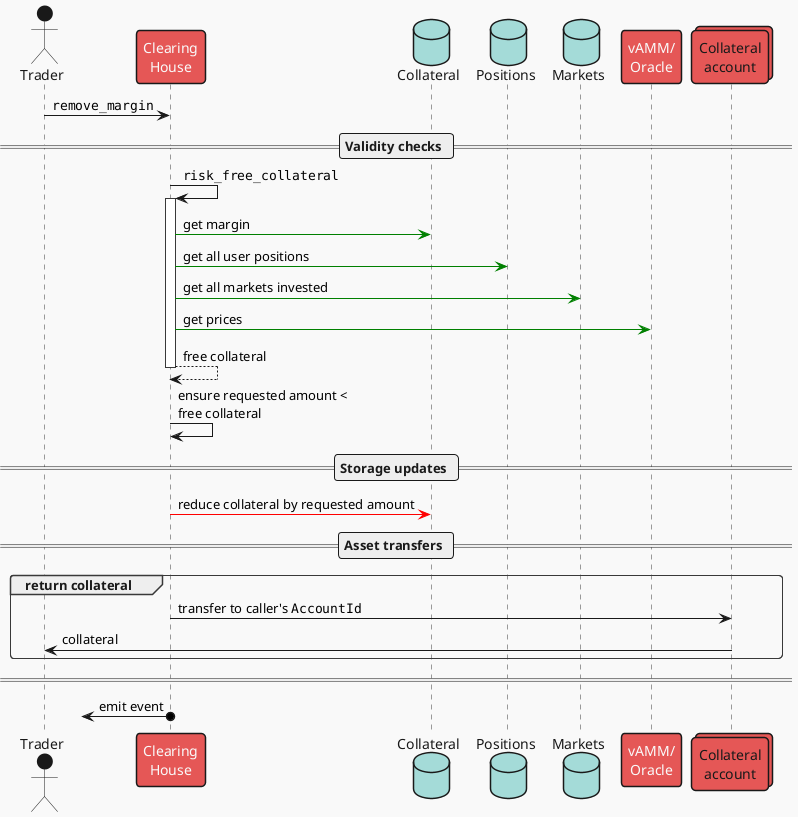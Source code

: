 @startuml remove_margin
!theme mars

actor "Trader" as user
participant "Clearing\nHouse" as ch
database "Collateral" as accs
database "Positions" as positions
database "Markets" as mkts
participant "vAMM/\nOracle" as price
collections "Collateral\naccount" as vault

user -> ch : ""remove_margin""

== Validity checks ==

ch -> ch ++: ""risk_free_collateral""
    ch -[#green]> accs : get margin
    ch -[#green]> positions : get all user positions
    ch -[#green]> mkts : get all markets invested
    ch -[#green]> price : get prices
return free collateral

ch -> ch: ensure requested amount <\nfree collateral

== Storage updates ==

ch -[#red]> accs : reduce collateral by requested amount

== Asset transfers ==

group return collateral
ch -> vault : transfer to caller's ""AccountId""
vault -> user : collateral
end

====

?<-o ch : emit event
@enduml
